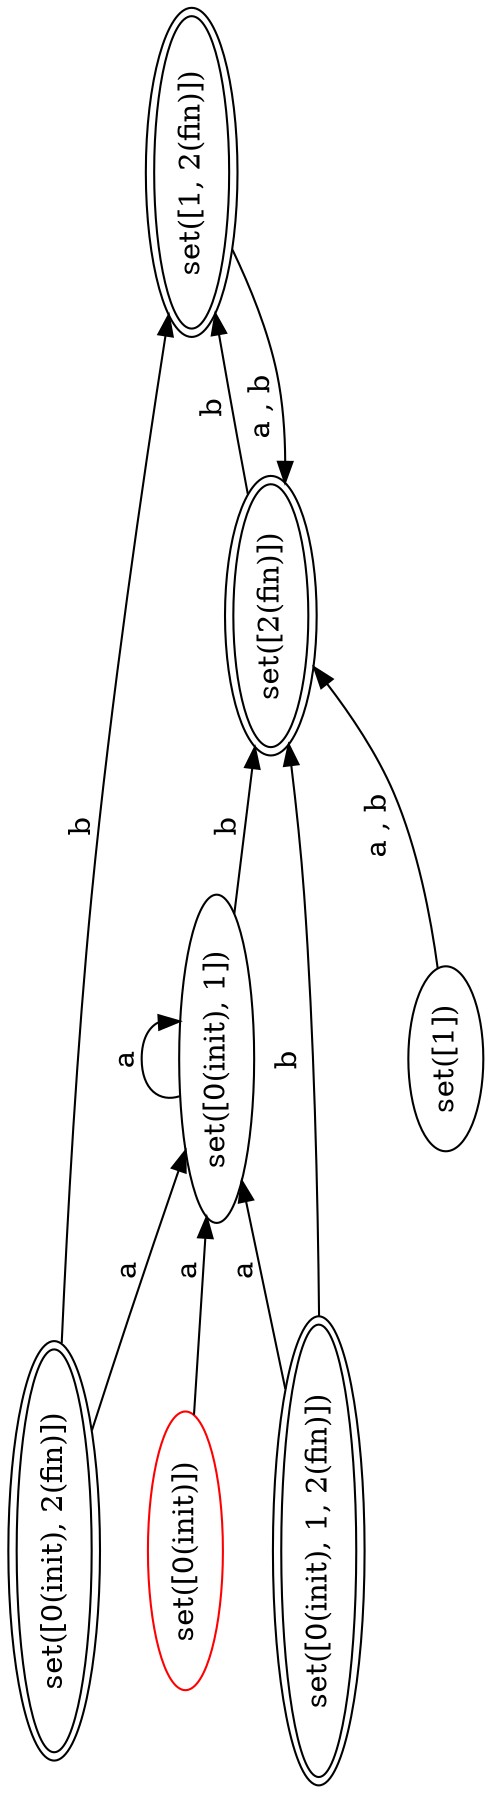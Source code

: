 digraph a { 
 graph [rotate = 90];
 rankdir=LR
0[ label ="set([0(init)])", color=red ];
0 -> 2 [ label = "a" ];
1[ label ="set([1])",];
1 -> 3 [ label = "a , b" ];
2[ label ="set([0(init), 1])",];
2 -> 2 [ label = "a" ];
2 -> 3 [ label = "b" ];
3[ label ="set([2(fin)])",peripheries=2 ];
3 -> 5 [ label = "b" ];
4[ label ="set([0(init), 2(fin)])",peripheries=2 ];
4 -> 2 [ label = "a" ];
4 -> 5 [ label = "b" ];
5[ label ="set([1, 2(fin)])",peripheries=2 ];
5 -> 3 [ label = "a , b" ];
6[ label ="set([0(init), 1, 2(fin)])",peripheries=2 ];
6 -> 2 [ label = "a" ];
6 -> 3 [ label = "b" ];
}
